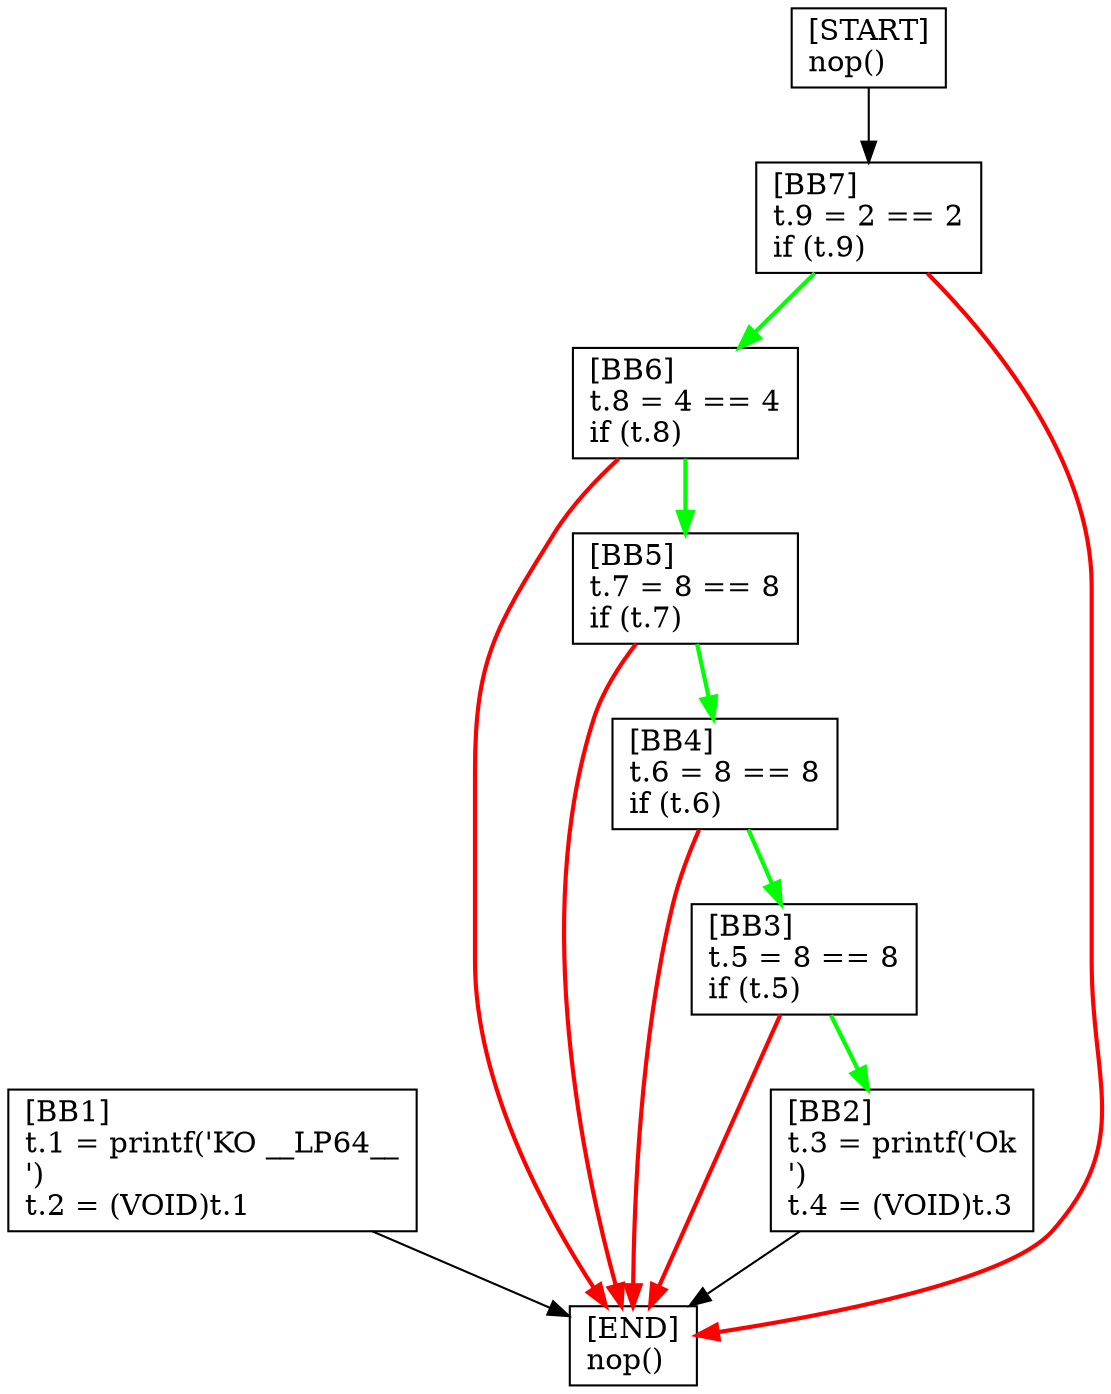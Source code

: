 digraph {
  node [shape=box]
  BB7 [label="[BB7]\lt.9 = 2 == 2\lif (t.9)\l"];
  BB6 [label="[BB6]\lt.8 = 4 == 4\lif (t.8)\l"];
  BB1 [label="[BB1]\lt.1 = printf('KO __LP64__\n')\lt.2 = (VOID)t.1\l"];
  START [label="[START]\lnop()\l"];
  END [label="[END]\lnop()\l"];
  BB2 [label="[BB2]\lt.3 = printf('Ok\n')\lt.4 = (VOID)t.3\l"];
  BB3 [label="[BB3]\lt.5 = 8 == 8\lif (t.5)\l"];
  BB4 [label="[BB4]\lt.6 = 8 == 8\lif (t.6)\l"];
  BB5 [label="[BB5]\lt.7 = 8 == 8\lif (t.7)\l"];
  BB6 -> BB5 [color=green, penwidth=2];
  BB3 -> BB2 [color=green, penwidth=2];
  BB5 -> BB4 [color=green, penwidth=2];
  BB7 -> BB6 [color=green, penwidth=2];
  BB4 -> BB3 [color=green, penwidth=2];
  START -> BB7;
  BB2 -> END;
  BB5 -> END [color=red, penwidth=2];
  BB4 -> END [color=red, penwidth=2];
  BB1 -> END;
  BB7 -> END [color=red, penwidth=2];
  BB6 -> END [color=red, penwidth=2];
  BB3 -> END [color=red, penwidth=2];
}
